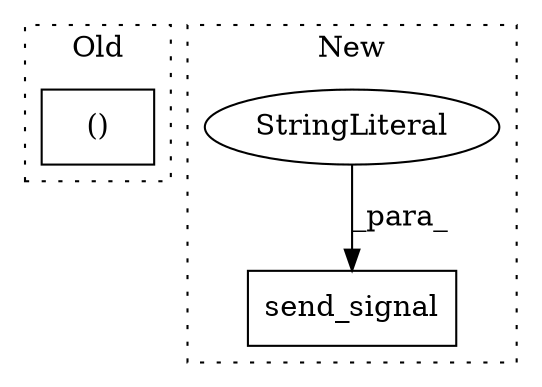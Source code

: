 digraph G {
subgraph cluster0 {
1 [label="()" a="106" s="2963" l="17" shape="box"];
label = "Old";
style="dotted";
}
subgraph cluster1 {
2 [label="send_signal" a="32" s="2442,2470" l="12,1" shape="box"];
3 [label="StringLiteral" a="45" s="2454" l="6" shape="ellipse"];
label = "New";
style="dotted";
}
3 -> 2 [label="_para_"];
}